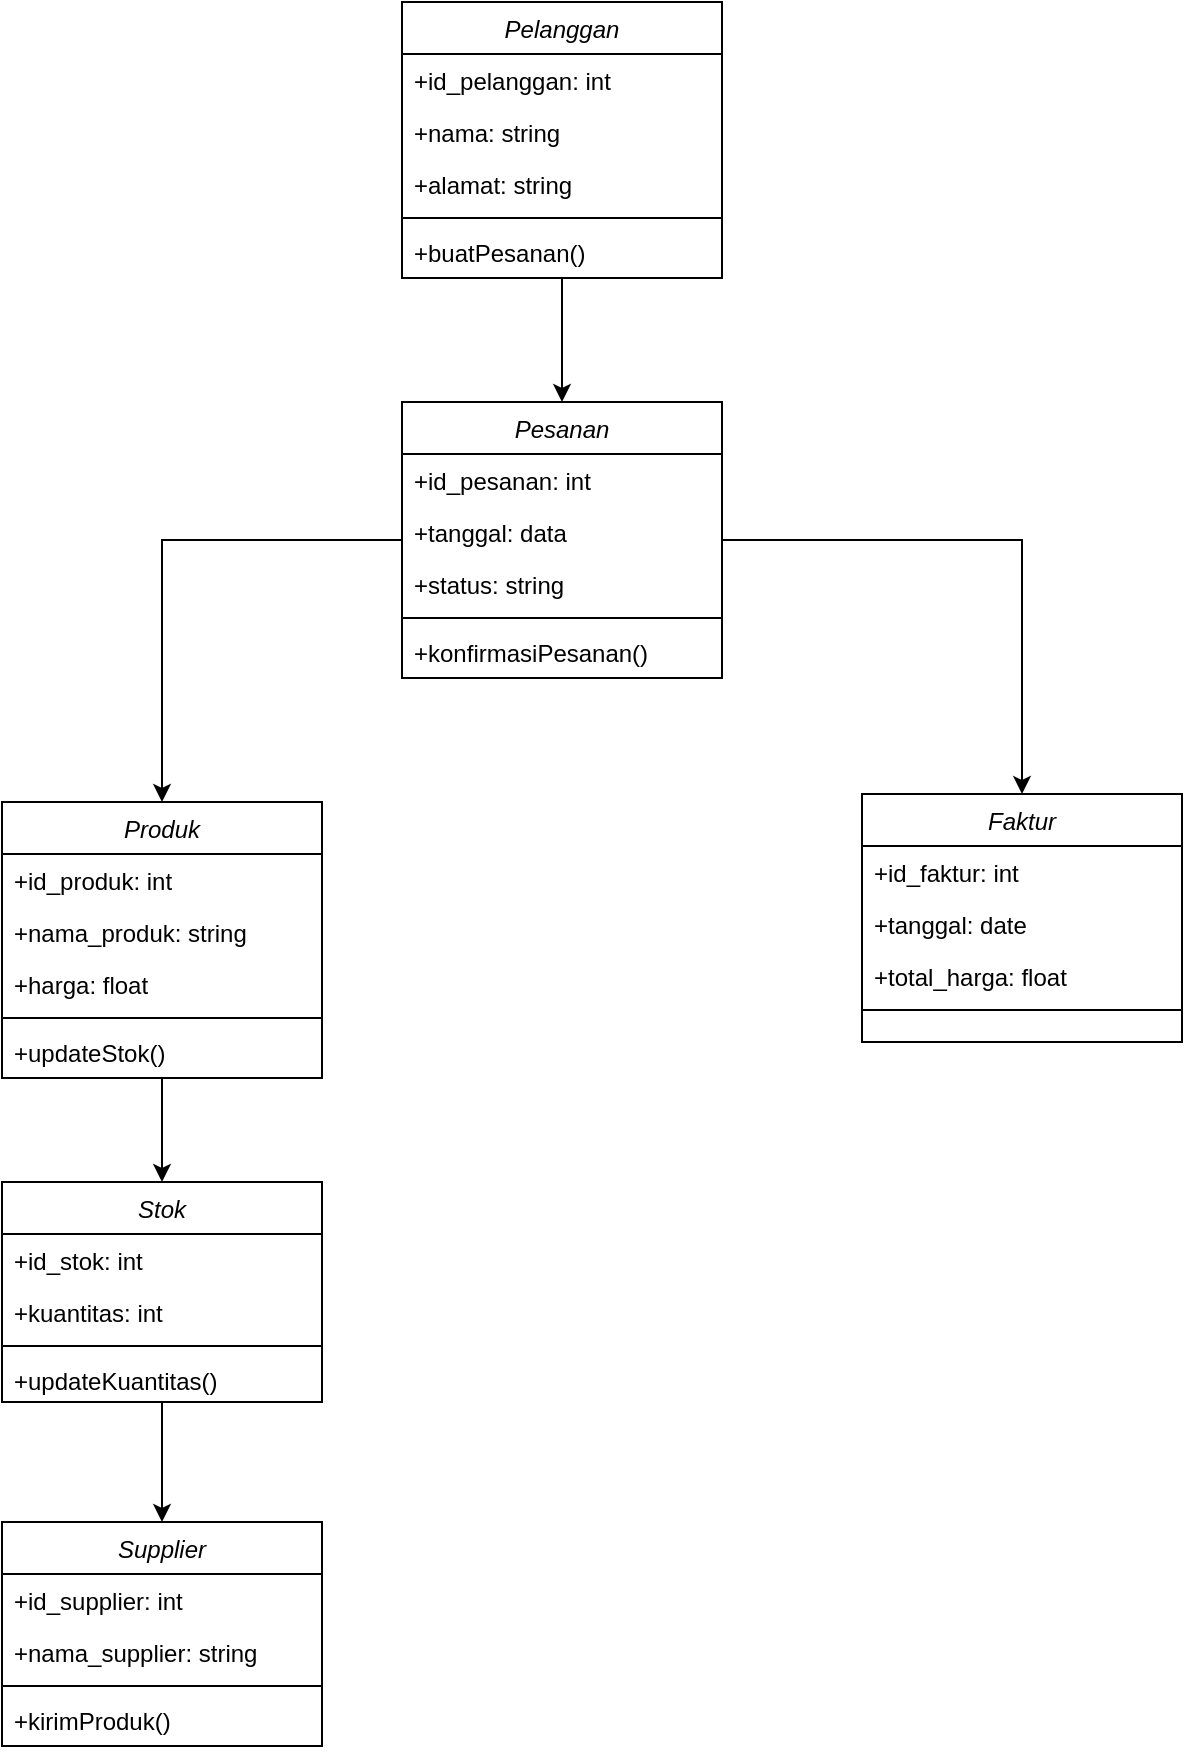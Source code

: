 <mxfile version="24.7.17">
  <diagram id="C5RBs43oDa-KdzZeNtuy" name="Page-1">
    <mxGraphModel dx="794" dy="446" grid="1" gridSize="10" guides="1" tooltips="1" connect="1" arrows="1" fold="1" page="1" pageScale="1" pageWidth="827" pageHeight="1169" math="0" shadow="0">
      <root>
        <mxCell id="WIyWlLk6GJQsqaUBKTNV-0" />
        <mxCell id="WIyWlLk6GJQsqaUBKTNV-1" parent="WIyWlLk6GJQsqaUBKTNV-0" />
        <mxCell id="FJ0Br0qvTsakE3xSuuYO-34" style="edgeStyle=orthogonalEdgeStyle;rounded=0;orthogonalLoop=1;jettySize=auto;html=1;entryX=0.5;entryY=0;entryDx=0;entryDy=0;" edge="1" parent="WIyWlLk6GJQsqaUBKTNV-1" source="zkfFHV4jXpPFQw0GAbJ--0" target="FJ0Br0qvTsakE3xSuuYO-4">
          <mxGeometry relative="1" as="geometry" />
        </mxCell>
        <mxCell id="zkfFHV4jXpPFQw0GAbJ--0" value="Pelanggan" style="swimlane;fontStyle=2;align=center;verticalAlign=top;childLayout=stackLayout;horizontal=1;startSize=26;horizontalStack=0;resizeParent=1;resizeLast=0;collapsible=1;marginBottom=0;rounded=0;shadow=0;strokeWidth=1;" parent="WIyWlLk6GJQsqaUBKTNV-1" vertex="1">
          <mxGeometry x="220" y="120" width="160" height="138" as="geometry">
            <mxRectangle x="230" y="140" width="160" height="26" as="alternateBounds" />
          </mxGeometry>
        </mxCell>
        <mxCell id="zkfFHV4jXpPFQw0GAbJ--1" value="+id_pelanggan: int" style="text;align=left;verticalAlign=top;spacingLeft=4;spacingRight=4;overflow=hidden;rotatable=0;points=[[0,0.5],[1,0.5]];portConstraint=eastwest;" parent="zkfFHV4jXpPFQw0GAbJ--0" vertex="1">
          <mxGeometry y="26" width="160" height="26" as="geometry" />
        </mxCell>
        <mxCell id="zkfFHV4jXpPFQw0GAbJ--2" value="+nama: string" style="text;align=left;verticalAlign=top;spacingLeft=4;spacingRight=4;overflow=hidden;rotatable=0;points=[[0,0.5],[1,0.5]];portConstraint=eastwest;rounded=0;shadow=0;html=0;" parent="zkfFHV4jXpPFQw0GAbJ--0" vertex="1">
          <mxGeometry y="52" width="160" height="26" as="geometry" />
        </mxCell>
        <mxCell id="zkfFHV4jXpPFQw0GAbJ--3" value="+alamat: string" style="text;align=left;verticalAlign=top;spacingLeft=4;spacingRight=4;overflow=hidden;rotatable=0;points=[[0,0.5],[1,0.5]];portConstraint=eastwest;rounded=0;shadow=0;html=0;" parent="zkfFHV4jXpPFQw0GAbJ--0" vertex="1">
          <mxGeometry y="78" width="160" height="26" as="geometry" />
        </mxCell>
        <mxCell id="zkfFHV4jXpPFQw0GAbJ--4" value="" style="line;html=1;strokeWidth=1;align=left;verticalAlign=middle;spacingTop=-1;spacingLeft=3;spacingRight=3;rotatable=0;labelPosition=right;points=[];portConstraint=eastwest;" parent="zkfFHV4jXpPFQw0GAbJ--0" vertex="1">
          <mxGeometry y="104" width="160" height="8" as="geometry" />
        </mxCell>
        <mxCell id="zkfFHV4jXpPFQw0GAbJ--5" value="+buatPesanan()" style="text;align=left;verticalAlign=top;spacingLeft=4;spacingRight=4;overflow=hidden;rotatable=0;points=[[0,0.5],[1,0.5]];portConstraint=eastwest;" parent="zkfFHV4jXpPFQw0GAbJ--0" vertex="1">
          <mxGeometry y="112" width="160" height="26" as="geometry" />
        </mxCell>
        <mxCell id="FJ0Br0qvTsakE3xSuuYO-35" style="edgeStyle=orthogonalEdgeStyle;rounded=0;orthogonalLoop=1;jettySize=auto;html=1;entryX=0.5;entryY=0;entryDx=0;entryDy=0;" edge="1" parent="WIyWlLk6GJQsqaUBKTNV-1" source="FJ0Br0qvTsakE3xSuuYO-4" target="FJ0Br0qvTsakE3xSuuYO-22">
          <mxGeometry relative="1" as="geometry" />
        </mxCell>
        <mxCell id="FJ0Br0qvTsakE3xSuuYO-36" style="edgeStyle=orthogonalEdgeStyle;rounded=0;orthogonalLoop=1;jettySize=auto;html=1;" edge="1" parent="WIyWlLk6GJQsqaUBKTNV-1" source="FJ0Br0qvTsakE3xSuuYO-4" target="FJ0Br0qvTsakE3xSuuYO-28">
          <mxGeometry relative="1" as="geometry" />
        </mxCell>
        <mxCell id="FJ0Br0qvTsakE3xSuuYO-4" value="Pesanan" style="swimlane;fontStyle=2;align=center;verticalAlign=top;childLayout=stackLayout;horizontal=1;startSize=26;horizontalStack=0;resizeParent=1;resizeLast=0;collapsible=1;marginBottom=0;rounded=0;shadow=0;strokeWidth=1;" vertex="1" parent="WIyWlLk6GJQsqaUBKTNV-1">
          <mxGeometry x="220" y="320" width="160" height="138" as="geometry">
            <mxRectangle x="230" y="140" width="160" height="26" as="alternateBounds" />
          </mxGeometry>
        </mxCell>
        <mxCell id="FJ0Br0qvTsakE3xSuuYO-5" value="+id_pesanan: int" style="text;align=left;verticalAlign=top;spacingLeft=4;spacingRight=4;overflow=hidden;rotatable=0;points=[[0,0.5],[1,0.5]];portConstraint=eastwest;" vertex="1" parent="FJ0Br0qvTsakE3xSuuYO-4">
          <mxGeometry y="26" width="160" height="26" as="geometry" />
        </mxCell>
        <mxCell id="FJ0Br0qvTsakE3xSuuYO-6" value="+tanggal: data" style="text;align=left;verticalAlign=top;spacingLeft=4;spacingRight=4;overflow=hidden;rotatable=0;points=[[0,0.5],[1,0.5]];portConstraint=eastwest;rounded=0;shadow=0;html=0;" vertex="1" parent="FJ0Br0qvTsakE3xSuuYO-4">
          <mxGeometry y="52" width="160" height="26" as="geometry" />
        </mxCell>
        <mxCell id="FJ0Br0qvTsakE3xSuuYO-7" value="+status: string" style="text;align=left;verticalAlign=top;spacingLeft=4;spacingRight=4;overflow=hidden;rotatable=0;points=[[0,0.5],[1,0.5]];portConstraint=eastwest;rounded=0;shadow=0;html=0;" vertex="1" parent="FJ0Br0qvTsakE3xSuuYO-4">
          <mxGeometry y="78" width="160" height="26" as="geometry" />
        </mxCell>
        <mxCell id="FJ0Br0qvTsakE3xSuuYO-8" value="" style="line;html=1;strokeWidth=1;align=left;verticalAlign=middle;spacingTop=-1;spacingLeft=3;spacingRight=3;rotatable=0;labelPosition=right;points=[];portConstraint=eastwest;" vertex="1" parent="FJ0Br0qvTsakE3xSuuYO-4">
          <mxGeometry y="104" width="160" height="8" as="geometry" />
        </mxCell>
        <mxCell id="FJ0Br0qvTsakE3xSuuYO-9" value="+konfirmasiPesanan()" style="text;align=left;verticalAlign=top;spacingLeft=4;spacingRight=4;overflow=hidden;rotatable=0;points=[[0,0.5],[1,0.5]];portConstraint=eastwest;" vertex="1" parent="FJ0Br0qvTsakE3xSuuYO-4">
          <mxGeometry y="112" width="160" height="26" as="geometry" />
        </mxCell>
        <mxCell id="FJ0Br0qvTsakE3xSuuYO-10" value="Supplier" style="swimlane;fontStyle=2;align=center;verticalAlign=top;childLayout=stackLayout;horizontal=1;startSize=26;horizontalStack=0;resizeParent=1;resizeLast=0;collapsible=1;marginBottom=0;rounded=0;shadow=0;strokeWidth=1;" vertex="1" parent="WIyWlLk6GJQsqaUBKTNV-1">
          <mxGeometry x="20" y="880" width="160" height="112" as="geometry">
            <mxRectangle x="230" y="140" width="160" height="26" as="alternateBounds" />
          </mxGeometry>
        </mxCell>
        <mxCell id="FJ0Br0qvTsakE3xSuuYO-11" value="+id_supplier: int" style="text;align=left;verticalAlign=top;spacingLeft=4;spacingRight=4;overflow=hidden;rotatable=0;points=[[0,0.5],[1,0.5]];portConstraint=eastwest;" vertex="1" parent="FJ0Br0qvTsakE3xSuuYO-10">
          <mxGeometry y="26" width="160" height="26" as="geometry" />
        </mxCell>
        <mxCell id="FJ0Br0qvTsakE3xSuuYO-12" value="+nama_supplier: string" style="text;align=left;verticalAlign=top;spacingLeft=4;spacingRight=4;overflow=hidden;rotatable=0;points=[[0,0.5],[1,0.5]];portConstraint=eastwest;rounded=0;shadow=0;html=0;" vertex="1" parent="FJ0Br0qvTsakE3xSuuYO-10">
          <mxGeometry y="52" width="160" height="26" as="geometry" />
        </mxCell>
        <mxCell id="FJ0Br0qvTsakE3xSuuYO-14" value="" style="line;html=1;strokeWidth=1;align=left;verticalAlign=middle;spacingTop=-1;spacingLeft=3;spacingRight=3;rotatable=0;labelPosition=right;points=[];portConstraint=eastwest;" vertex="1" parent="FJ0Br0qvTsakE3xSuuYO-10">
          <mxGeometry y="78" width="160" height="8" as="geometry" />
        </mxCell>
        <mxCell id="FJ0Br0qvTsakE3xSuuYO-15" value="+kirimProduk()" style="text;align=left;verticalAlign=top;spacingLeft=4;spacingRight=4;overflow=hidden;rotatable=0;points=[[0,0.5],[1,0.5]];portConstraint=eastwest;" vertex="1" parent="FJ0Br0qvTsakE3xSuuYO-10">
          <mxGeometry y="86" width="160" height="26" as="geometry" />
        </mxCell>
        <mxCell id="FJ0Br0qvTsakE3xSuuYO-37" style="edgeStyle=orthogonalEdgeStyle;rounded=0;orthogonalLoop=1;jettySize=auto;html=1;" edge="1" parent="WIyWlLk6GJQsqaUBKTNV-1" source="FJ0Br0qvTsakE3xSuuYO-16" target="FJ0Br0qvTsakE3xSuuYO-10">
          <mxGeometry relative="1" as="geometry" />
        </mxCell>
        <mxCell id="FJ0Br0qvTsakE3xSuuYO-16" value="Stok" style="swimlane;fontStyle=2;align=center;verticalAlign=top;childLayout=stackLayout;horizontal=1;startSize=26;horizontalStack=0;resizeParent=1;resizeLast=0;collapsible=1;marginBottom=0;rounded=0;shadow=0;strokeWidth=1;" vertex="1" parent="WIyWlLk6GJQsqaUBKTNV-1">
          <mxGeometry x="20" y="710" width="160" height="110" as="geometry">
            <mxRectangle x="230" y="140" width="160" height="26" as="alternateBounds" />
          </mxGeometry>
        </mxCell>
        <mxCell id="FJ0Br0qvTsakE3xSuuYO-17" value="+id_stok: int" style="text;align=left;verticalAlign=top;spacingLeft=4;spacingRight=4;overflow=hidden;rotatable=0;points=[[0,0.5],[1,0.5]];portConstraint=eastwest;" vertex="1" parent="FJ0Br0qvTsakE3xSuuYO-16">
          <mxGeometry y="26" width="160" height="26" as="geometry" />
        </mxCell>
        <mxCell id="FJ0Br0qvTsakE3xSuuYO-18" value="+kuantitas: int" style="text;align=left;verticalAlign=top;spacingLeft=4;spacingRight=4;overflow=hidden;rotatable=0;points=[[0,0.5],[1,0.5]];portConstraint=eastwest;rounded=0;shadow=0;html=0;" vertex="1" parent="FJ0Br0qvTsakE3xSuuYO-16">
          <mxGeometry y="52" width="160" height="26" as="geometry" />
        </mxCell>
        <mxCell id="FJ0Br0qvTsakE3xSuuYO-20" value="" style="line;html=1;strokeWidth=1;align=left;verticalAlign=middle;spacingTop=-1;spacingLeft=3;spacingRight=3;rotatable=0;labelPosition=right;points=[];portConstraint=eastwest;" vertex="1" parent="FJ0Br0qvTsakE3xSuuYO-16">
          <mxGeometry y="78" width="160" height="8" as="geometry" />
        </mxCell>
        <mxCell id="FJ0Br0qvTsakE3xSuuYO-21" value="+updateKuantitas()" style="text;align=left;verticalAlign=top;spacingLeft=4;spacingRight=4;overflow=hidden;rotatable=0;points=[[0,0.5],[1,0.5]];portConstraint=eastwest;" vertex="1" parent="FJ0Br0qvTsakE3xSuuYO-16">
          <mxGeometry y="86" width="160" height="24" as="geometry" />
        </mxCell>
        <mxCell id="FJ0Br0qvTsakE3xSuuYO-38" style="edgeStyle=orthogonalEdgeStyle;rounded=0;orthogonalLoop=1;jettySize=auto;html=1;entryX=0.5;entryY=0;entryDx=0;entryDy=0;" edge="1" parent="WIyWlLk6GJQsqaUBKTNV-1" source="FJ0Br0qvTsakE3xSuuYO-22" target="FJ0Br0qvTsakE3xSuuYO-16">
          <mxGeometry relative="1" as="geometry" />
        </mxCell>
        <mxCell id="FJ0Br0qvTsakE3xSuuYO-22" value="Produk" style="swimlane;fontStyle=2;align=center;verticalAlign=top;childLayout=stackLayout;horizontal=1;startSize=26;horizontalStack=0;resizeParent=1;resizeLast=0;collapsible=1;marginBottom=0;rounded=0;shadow=0;strokeWidth=1;" vertex="1" parent="WIyWlLk6GJQsqaUBKTNV-1">
          <mxGeometry x="20" y="520" width="160" height="138" as="geometry">
            <mxRectangle x="230" y="140" width="160" height="26" as="alternateBounds" />
          </mxGeometry>
        </mxCell>
        <mxCell id="FJ0Br0qvTsakE3xSuuYO-23" value="+id_produk: int" style="text;align=left;verticalAlign=top;spacingLeft=4;spacingRight=4;overflow=hidden;rotatable=0;points=[[0,0.5],[1,0.5]];portConstraint=eastwest;" vertex="1" parent="FJ0Br0qvTsakE3xSuuYO-22">
          <mxGeometry y="26" width="160" height="26" as="geometry" />
        </mxCell>
        <mxCell id="FJ0Br0qvTsakE3xSuuYO-24" value="+nama_produk: string" style="text;align=left;verticalAlign=top;spacingLeft=4;spacingRight=4;overflow=hidden;rotatable=0;points=[[0,0.5],[1,0.5]];portConstraint=eastwest;rounded=0;shadow=0;html=0;" vertex="1" parent="FJ0Br0qvTsakE3xSuuYO-22">
          <mxGeometry y="52" width="160" height="26" as="geometry" />
        </mxCell>
        <mxCell id="FJ0Br0qvTsakE3xSuuYO-25" value="+harga: float" style="text;align=left;verticalAlign=top;spacingLeft=4;spacingRight=4;overflow=hidden;rotatable=0;points=[[0,0.5],[1,0.5]];portConstraint=eastwest;rounded=0;shadow=0;html=0;" vertex="1" parent="FJ0Br0qvTsakE3xSuuYO-22">
          <mxGeometry y="78" width="160" height="26" as="geometry" />
        </mxCell>
        <mxCell id="FJ0Br0qvTsakE3xSuuYO-26" value="" style="line;html=1;strokeWidth=1;align=left;verticalAlign=middle;spacingTop=-1;spacingLeft=3;spacingRight=3;rotatable=0;labelPosition=right;points=[];portConstraint=eastwest;" vertex="1" parent="FJ0Br0qvTsakE3xSuuYO-22">
          <mxGeometry y="104" width="160" height="8" as="geometry" />
        </mxCell>
        <mxCell id="FJ0Br0qvTsakE3xSuuYO-27" value="+updateStok()" style="text;align=left;verticalAlign=top;spacingLeft=4;spacingRight=4;overflow=hidden;rotatable=0;points=[[0,0.5],[1,0.5]];portConstraint=eastwest;" vertex="1" parent="FJ0Br0qvTsakE3xSuuYO-22">
          <mxGeometry y="112" width="160" height="26" as="geometry" />
        </mxCell>
        <mxCell id="FJ0Br0qvTsakE3xSuuYO-28" value="Faktur" style="swimlane;fontStyle=2;align=center;verticalAlign=top;childLayout=stackLayout;horizontal=1;startSize=26;horizontalStack=0;resizeParent=1;resizeLast=0;collapsible=1;marginBottom=0;rounded=0;shadow=0;strokeWidth=1;" vertex="1" parent="WIyWlLk6GJQsqaUBKTNV-1">
          <mxGeometry x="450" y="516" width="160" height="124" as="geometry">
            <mxRectangle x="230" y="140" width="160" height="26" as="alternateBounds" />
          </mxGeometry>
        </mxCell>
        <mxCell id="FJ0Br0qvTsakE3xSuuYO-29" value="+id_faktur: int" style="text;align=left;verticalAlign=top;spacingLeft=4;spacingRight=4;overflow=hidden;rotatable=0;points=[[0,0.5],[1,0.5]];portConstraint=eastwest;" vertex="1" parent="FJ0Br0qvTsakE3xSuuYO-28">
          <mxGeometry y="26" width="160" height="26" as="geometry" />
        </mxCell>
        <mxCell id="FJ0Br0qvTsakE3xSuuYO-30" value="+tanggal: date" style="text;align=left;verticalAlign=top;spacingLeft=4;spacingRight=4;overflow=hidden;rotatable=0;points=[[0,0.5],[1,0.5]];portConstraint=eastwest;rounded=0;shadow=0;html=0;" vertex="1" parent="FJ0Br0qvTsakE3xSuuYO-28">
          <mxGeometry y="52" width="160" height="26" as="geometry" />
        </mxCell>
        <mxCell id="FJ0Br0qvTsakE3xSuuYO-31" value="+total_harga: float" style="text;align=left;verticalAlign=top;spacingLeft=4;spacingRight=4;overflow=hidden;rotatable=0;points=[[0,0.5],[1,0.5]];portConstraint=eastwest;rounded=0;shadow=0;html=0;" vertex="1" parent="FJ0Br0qvTsakE3xSuuYO-28">
          <mxGeometry y="78" width="160" height="26" as="geometry" />
        </mxCell>
        <mxCell id="FJ0Br0qvTsakE3xSuuYO-32" value="" style="line;html=1;strokeWidth=1;align=left;verticalAlign=middle;spacingTop=-1;spacingLeft=3;spacingRight=3;rotatable=0;labelPosition=right;points=[];portConstraint=eastwest;" vertex="1" parent="FJ0Br0qvTsakE3xSuuYO-28">
          <mxGeometry y="104" width="160" height="8" as="geometry" />
        </mxCell>
      </root>
    </mxGraphModel>
  </diagram>
</mxfile>
